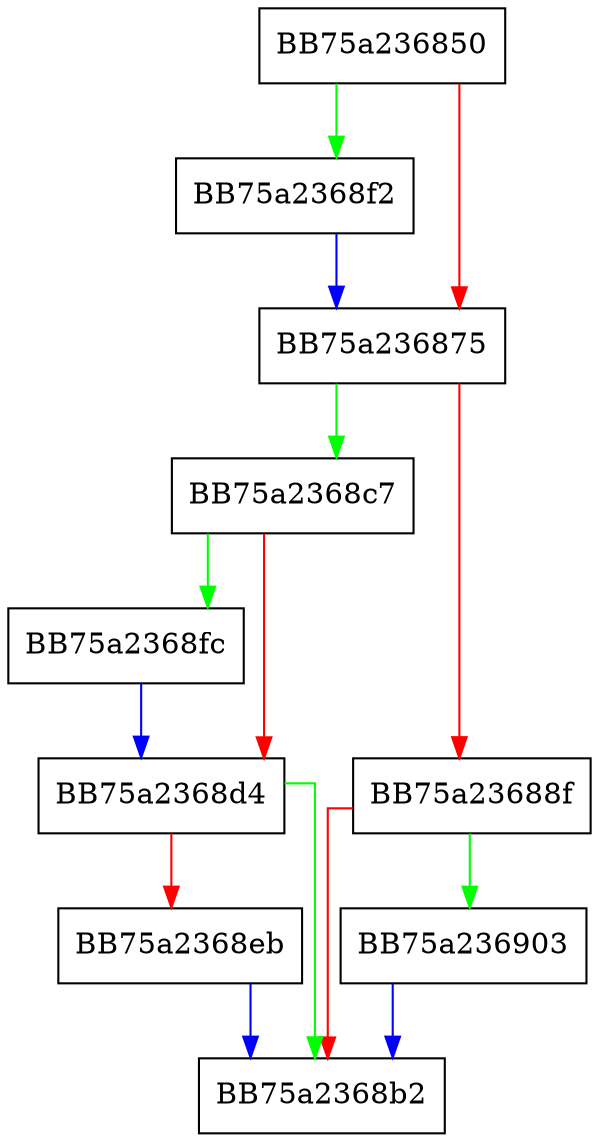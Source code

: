 digraph update_exesize {
  node [shape="box"];
  graph [splines=ortho];
  BB75a236850 -> BB75a2368f2 [color="green"];
  BB75a236850 -> BB75a236875 [color="red"];
  BB75a236875 -> BB75a2368c7 [color="green"];
  BB75a236875 -> BB75a23688f [color="red"];
  BB75a23688f -> BB75a236903 [color="green"];
  BB75a23688f -> BB75a2368b2 [color="red"];
  BB75a2368c7 -> BB75a2368fc [color="green"];
  BB75a2368c7 -> BB75a2368d4 [color="red"];
  BB75a2368d4 -> BB75a2368b2 [color="green"];
  BB75a2368d4 -> BB75a2368eb [color="red"];
  BB75a2368eb -> BB75a2368b2 [color="blue"];
  BB75a2368f2 -> BB75a236875 [color="blue"];
  BB75a2368fc -> BB75a2368d4 [color="blue"];
  BB75a236903 -> BB75a2368b2 [color="blue"];
}